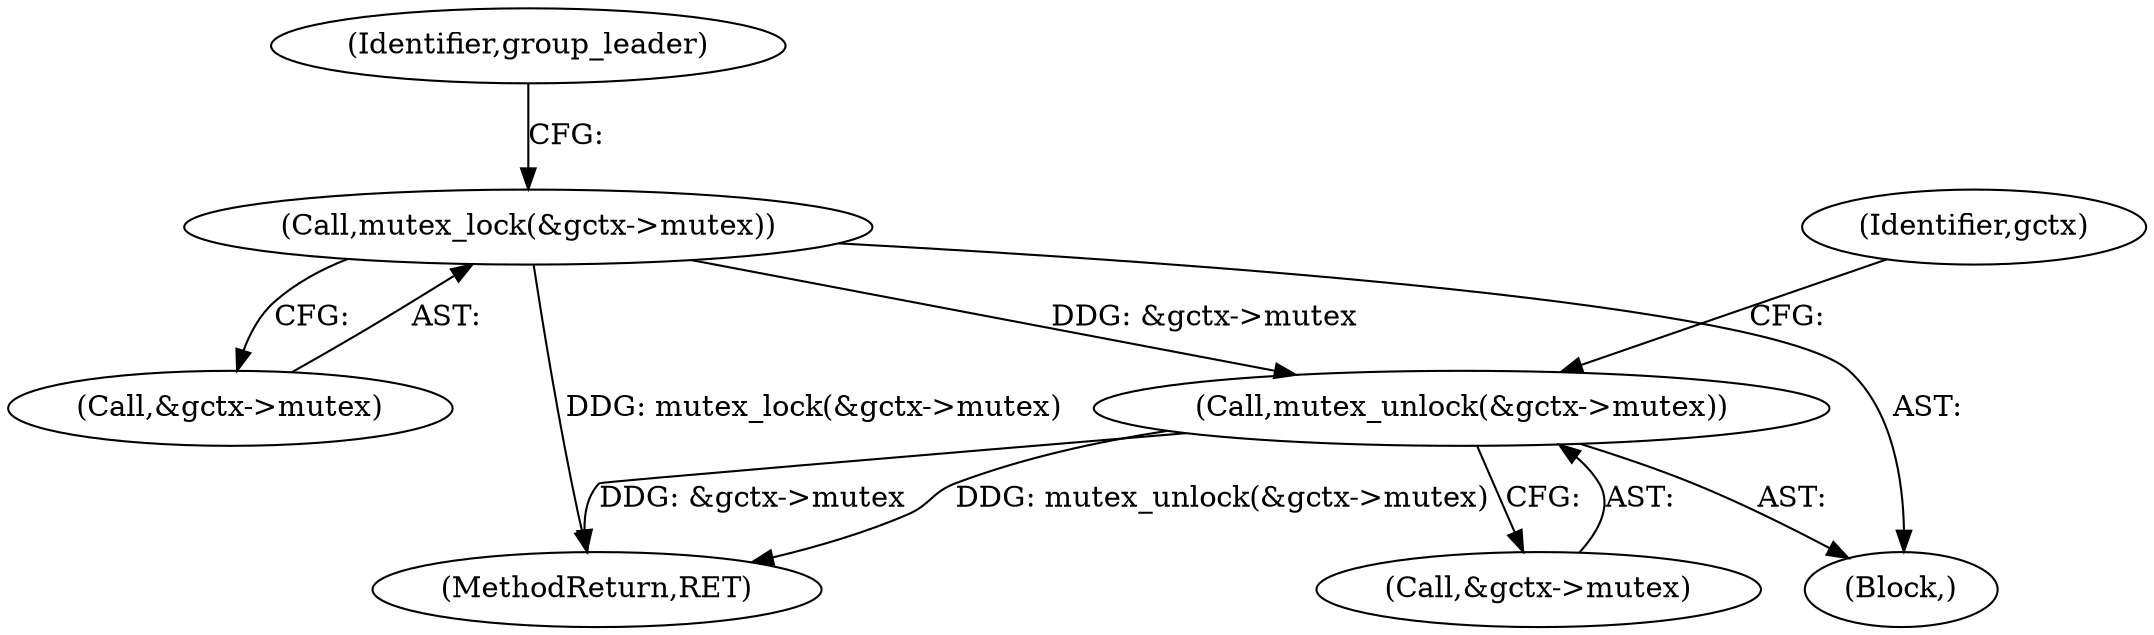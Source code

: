digraph "0_linux_c3c87e770458aa004bd7ed3f29945ff436fd6511@API" {
"1000559" [label="(Call,mutex_unlock(&gctx->mutex))"];
"1000541" [label="(Call,mutex_lock(&gctx->mutex))"];
"1000547" [label="(Identifier,group_leader)"];
"1000542" [label="(Call,&gctx->mutex)"];
"1000668" [label="(MethodReturn,RET)"];
"1000534" [label="(Block,)"];
"1000565" [label="(Identifier,gctx)"];
"1000560" [label="(Call,&gctx->mutex)"];
"1000559" [label="(Call,mutex_unlock(&gctx->mutex))"];
"1000541" [label="(Call,mutex_lock(&gctx->mutex))"];
"1000559" -> "1000534"  [label="AST: "];
"1000559" -> "1000560"  [label="CFG: "];
"1000560" -> "1000559"  [label="AST: "];
"1000565" -> "1000559"  [label="CFG: "];
"1000559" -> "1000668"  [label="DDG: &gctx->mutex"];
"1000559" -> "1000668"  [label="DDG: mutex_unlock(&gctx->mutex)"];
"1000541" -> "1000559"  [label="DDG: &gctx->mutex"];
"1000541" -> "1000534"  [label="AST: "];
"1000541" -> "1000542"  [label="CFG: "];
"1000542" -> "1000541"  [label="AST: "];
"1000547" -> "1000541"  [label="CFG: "];
"1000541" -> "1000668"  [label="DDG: mutex_lock(&gctx->mutex)"];
}

